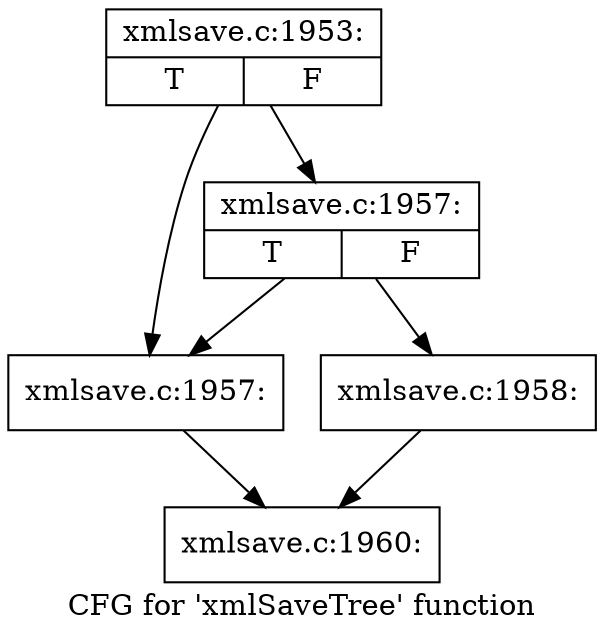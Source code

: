 digraph "CFG for 'xmlSaveTree' function" {
	label="CFG for 'xmlSaveTree' function";

	Node0x56f9680 [shape=record,label="{xmlsave.c:1953:|{<s0>T|<s1>F}}"];
	Node0x56f9680 -> Node0x56fe170;
	Node0x56f9680 -> Node0x56fe210;
	Node0x56fe210 [shape=record,label="{xmlsave.c:1957:|{<s0>T|<s1>F}}"];
	Node0x56fe210 -> Node0x56fe170;
	Node0x56fe210 -> Node0x56fe1c0;
	Node0x56fe170 [shape=record,label="{xmlsave.c:1957:}"];
	Node0x56fe170 -> Node0x56fab00;
	Node0x56fe1c0 [shape=record,label="{xmlsave.c:1958:}"];
	Node0x56fe1c0 -> Node0x56fab00;
	Node0x56fab00 [shape=record,label="{xmlsave.c:1960:}"];
}
